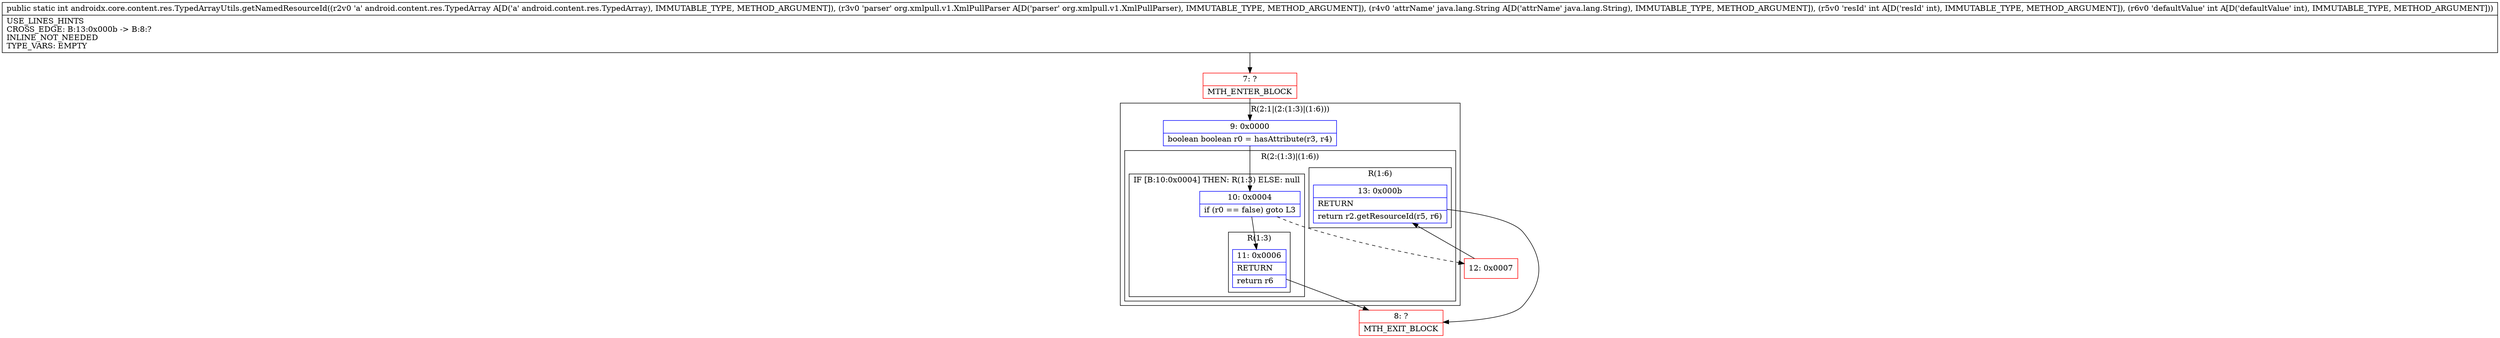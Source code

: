 digraph "CFG forandroidx.core.content.res.TypedArrayUtils.getNamedResourceId(Landroid\/content\/res\/TypedArray;Lorg\/xmlpull\/v1\/XmlPullParser;Ljava\/lang\/String;II)I" {
subgraph cluster_Region_2036015987 {
label = "R(2:1|(2:(1:3)|(1:6)))";
node [shape=record,color=blue];
Node_9 [shape=record,label="{9\:\ 0x0000|boolean boolean r0 = hasAttribute(r3, r4)\l}"];
subgraph cluster_Region_15342611 {
label = "R(2:(1:3)|(1:6))";
node [shape=record,color=blue];
subgraph cluster_IfRegion_1193562819 {
label = "IF [B:10:0x0004] THEN: R(1:3) ELSE: null";
node [shape=record,color=blue];
Node_10 [shape=record,label="{10\:\ 0x0004|if (r0 == false) goto L3\l}"];
subgraph cluster_Region_1719369155 {
label = "R(1:3)";
node [shape=record,color=blue];
Node_11 [shape=record,label="{11\:\ 0x0006|RETURN\l|return r6\l}"];
}
}
subgraph cluster_Region_1129773184 {
label = "R(1:6)";
node [shape=record,color=blue];
Node_13 [shape=record,label="{13\:\ 0x000b|RETURN\l|return r2.getResourceId(r5, r6)\l}"];
}
}
}
Node_7 [shape=record,color=red,label="{7\:\ ?|MTH_ENTER_BLOCK\l}"];
Node_8 [shape=record,color=red,label="{8\:\ ?|MTH_EXIT_BLOCK\l}"];
Node_12 [shape=record,color=red,label="{12\:\ 0x0007}"];
MethodNode[shape=record,label="{public static int androidx.core.content.res.TypedArrayUtils.getNamedResourceId((r2v0 'a' android.content.res.TypedArray A[D('a' android.content.res.TypedArray), IMMUTABLE_TYPE, METHOD_ARGUMENT]), (r3v0 'parser' org.xmlpull.v1.XmlPullParser A[D('parser' org.xmlpull.v1.XmlPullParser), IMMUTABLE_TYPE, METHOD_ARGUMENT]), (r4v0 'attrName' java.lang.String A[D('attrName' java.lang.String), IMMUTABLE_TYPE, METHOD_ARGUMENT]), (r5v0 'resId' int A[D('resId' int), IMMUTABLE_TYPE, METHOD_ARGUMENT]), (r6v0 'defaultValue' int A[D('defaultValue' int), IMMUTABLE_TYPE, METHOD_ARGUMENT]))  | USE_LINES_HINTS\lCROSS_EDGE: B:13:0x000b \-\> B:8:?\lINLINE_NOT_NEEDED\lTYPE_VARS: EMPTY\l}"];
MethodNode -> Node_7;Node_9 -> Node_10;
Node_10 -> Node_11;
Node_10 -> Node_12[style=dashed];
Node_11 -> Node_8;
Node_13 -> Node_8;
Node_7 -> Node_9;
Node_12 -> Node_13;
}

